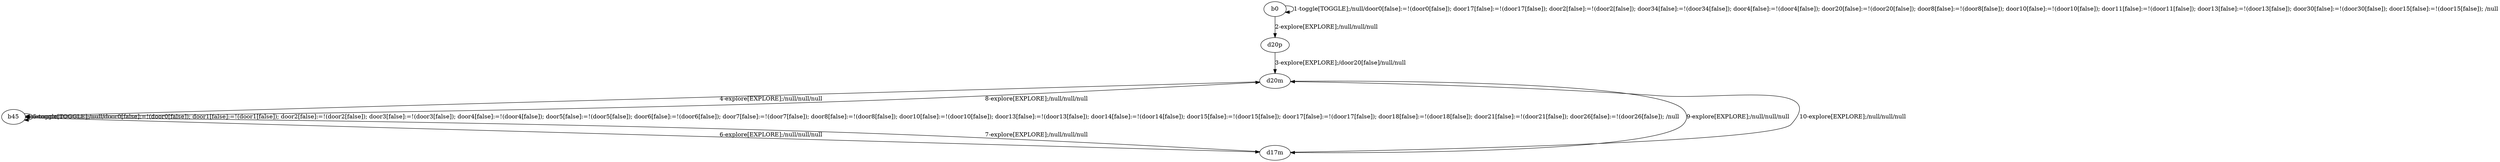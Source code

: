 # Total number of goals covered by this test: 1
# d17m --> d20m

digraph g {
"b0" -> "b0" [label = "1-toggle[TOGGLE];/null/door0[false]:=!(door0[false]); door17[false]:=!(door17[false]); door2[false]:=!(door2[false]); door34[false]:=!(door34[false]); door4[false]:=!(door4[false]); door20[false]:=!(door20[false]); door8[false]:=!(door8[false]); door10[false]:=!(door10[false]); door11[false]:=!(door11[false]); door13[false]:=!(door13[false]); door30[false]:=!(door30[false]); door15[false]:=!(door15[false]); /null"];
"b0" -> "d20p" [label = "2-explore[EXPLORE];/null/null/null"];
"d20p" -> "d20m" [label = "3-explore[EXPLORE];/door20[false]/null/null"];
"d20m" -> "b45" [label = "4-explore[EXPLORE];/null/null/null"];
"b45" -> "b45" [label = "5-toggle[TOGGLE];/null/door0[false]:=!(door0[false]); door1[false]:=!(door1[false]); door2[false]:=!(door2[false]); door3[false]:=!(door3[false]); door4[false]:=!(door4[false]); door5[false]:=!(door5[false]); door6[false]:=!(door6[false]); door7[false]:=!(door7[false]); door8[false]:=!(door8[false]); door10[false]:=!(door10[false]); door13[false]:=!(door13[false]); door14[false]:=!(door14[false]); door15[false]:=!(door15[false]); door17[false]:=!(door17[false]); door18[false]:=!(door18[false]); door21[false]:=!(door21[false]); door26[false]:=!(door26[false]); /null"];
"b45" -> "d17m" [label = "6-explore[EXPLORE];/null/null/null"];
"d17m" -> "b45" [label = "7-explore[EXPLORE];/null/null/null"];
"b45" -> "d20m" [label = "8-explore[EXPLORE];/null/null/null"];
"d20m" -> "d17m" [label = "9-explore[EXPLORE];/null/null/null"];
"d17m" -> "d20m" [label = "10-explore[EXPLORE];/null/null/null"];
}